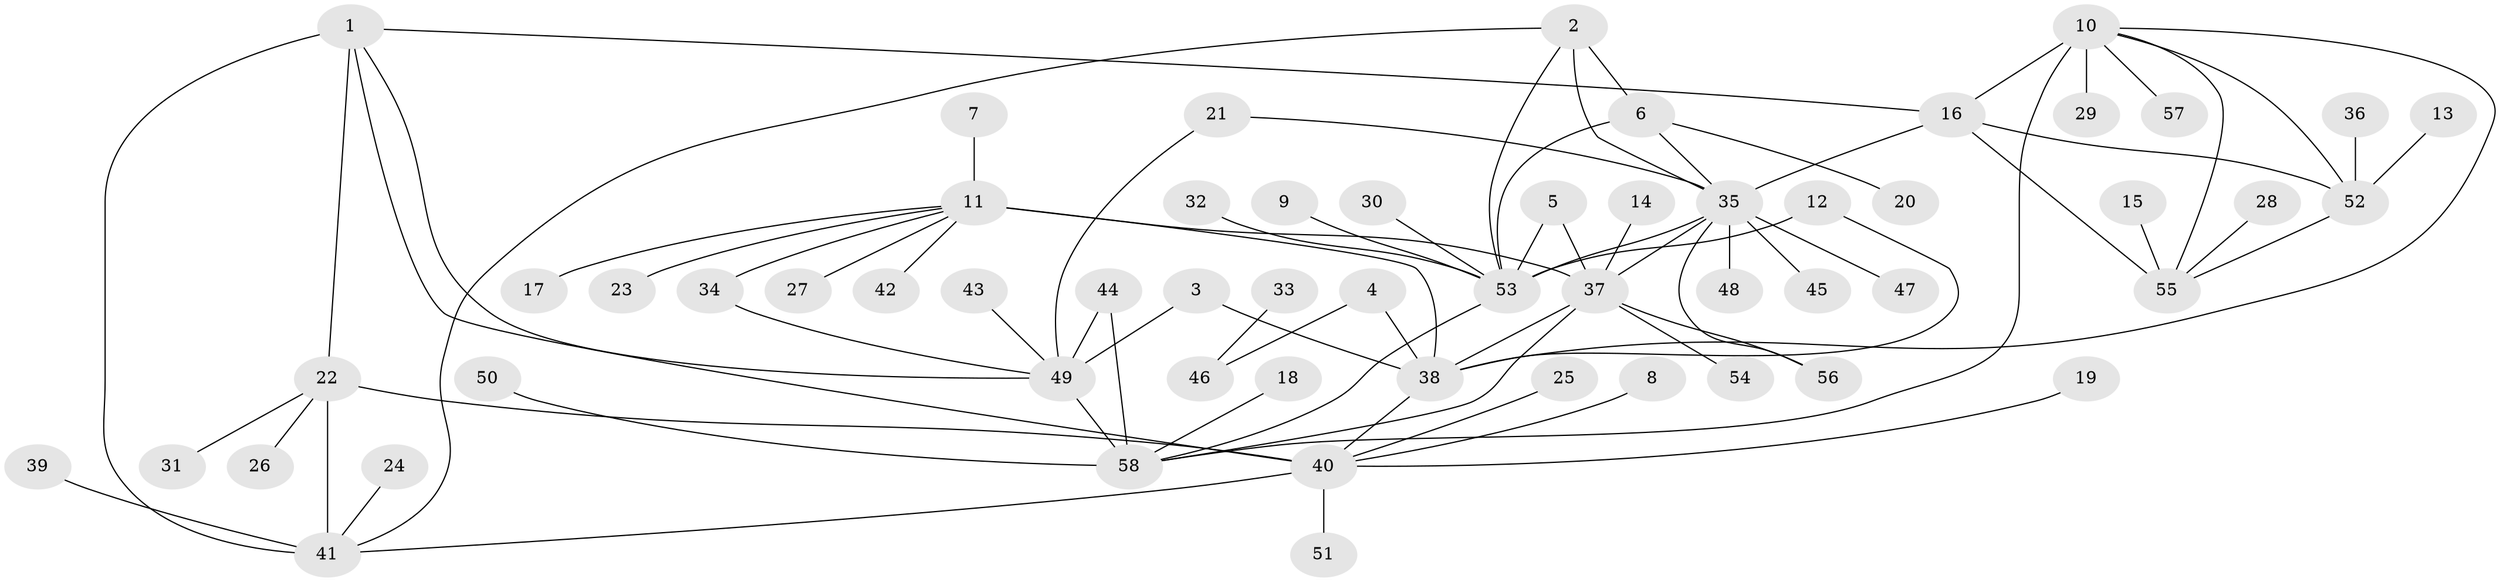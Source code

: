 // original degree distribution, {11: 0.026785714285714284, 6: 0.03571428571428571, 9: 0.026785714285714284, 5: 0.0625, 4: 0.017857142857142856, 8: 0.026785714285714284, 12: 0.017857142857142856, 13: 0.008928571428571428, 7: 0.008928571428571428, 2: 0.13392857142857142, 1: 0.5714285714285714, 3: 0.0625}
// Generated by graph-tools (version 1.1) at 2025/02/03/09/25 03:02:45]
// undirected, 58 vertices, 80 edges
graph export_dot {
graph [start="1"]
  node [color=gray90,style=filled];
  1;
  2;
  3;
  4;
  5;
  6;
  7;
  8;
  9;
  10;
  11;
  12;
  13;
  14;
  15;
  16;
  17;
  18;
  19;
  20;
  21;
  22;
  23;
  24;
  25;
  26;
  27;
  28;
  29;
  30;
  31;
  32;
  33;
  34;
  35;
  36;
  37;
  38;
  39;
  40;
  41;
  42;
  43;
  44;
  45;
  46;
  47;
  48;
  49;
  50;
  51;
  52;
  53;
  54;
  55;
  56;
  57;
  58;
  1 -- 16 [weight=1.0];
  1 -- 22 [weight=2.0];
  1 -- 40 [weight=1.0];
  1 -- 41 [weight=1.0];
  1 -- 49 [weight=1.0];
  2 -- 6 [weight=2.0];
  2 -- 35 [weight=1.0];
  2 -- 41 [weight=1.0];
  2 -- 53 [weight=1.0];
  3 -- 38 [weight=1.0];
  3 -- 49 [weight=1.0];
  4 -- 38 [weight=1.0];
  4 -- 46 [weight=1.0];
  5 -- 37 [weight=1.0];
  5 -- 53 [weight=1.0];
  6 -- 20 [weight=1.0];
  6 -- 35 [weight=2.0];
  6 -- 53 [weight=2.0];
  7 -- 11 [weight=1.0];
  8 -- 40 [weight=1.0];
  9 -- 53 [weight=1.0];
  10 -- 16 [weight=2.0];
  10 -- 29 [weight=1.0];
  10 -- 38 [weight=1.0];
  10 -- 52 [weight=1.0];
  10 -- 55 [weight=1.0];
  10 -- 57 [weight=1.0];
  10 -- 58 [weight=2.0];
  11 -- 17 [weight=1.0];
  11 -- 23 [weight=1.0];
  11 -- 27 [weight=1.0];
  11 -- 34 [weight=1.0];
  11 -- 37 [weight=2.0];
  11 -- 38 [weight=4.0];
  11 -- 42 [weight=1.0];
  12 -- 38 [weight=1.0];
  12 -- 53 [weight=1.0];
  13 -- 52 [weight=1.0];
  14 -- 37 [weight=1.0];
  15 -- 55 [weight=1.0];
  16 -- 35 [weight=1.0];
  16 -- 52 [weight=2.0];
  16 -- 55 [weight=2.0];
  18 -- 58 [weight=2.0];
  19 -- 40 [weight=1.0];
  21 -- 35 [weight=1.0];
  21 -- 49 [weight=1.0];
  22 -- 26 [weight=1.0];
  22 -- 31 [weight=1.0];
  22 -- 40 [weight=2.0];
  22 -- 41 [weight=2.0];
  24 -- 41 [weight=1.0];
  25 -- 40 [weight=1.0];
  28 -- 55 [weight=1.0];
  30 -- 53 [weight=1.0];
  32 -- 53 [weight=1.0];
  33 -- 46 [weight=1.0];
  34 -- 49 [weight=1.0];
  35 -- 37 [weight=1.0];
  35 -- 45 [weight=1.0];
  35 -- 47 [weight=1.0];
  35 -- 48 [weight=1.0];
  35 -- 53 [weight=1.0];
  35 -- 56 [weight=1.0];
  36 -- 52 [weight=1.0];
  37 -- 38 [weight=2.0];
  37 -- 54 [weight=1.0];
  37 -- 56 [weight=1.0];
  37 -- 58 [weight=1.0];
  38 -- 40 [weight=1.0];
  39 -- 41 [weight=1.0];
  40 -- 41 [weight=1.0];
  40 -- 51 [weight=1.0];
  43 -- 49 [weight=1.0];
  44 -- 49 [weight=2.0];
  44 -- 58 [weight=4.0];
  49 -- 58 [weight=2.0];
  50 -- 58 [weight=1.0];
  52 -- 55 [weight=1.0];
  53 -- 58 [weight=1.0];
}
